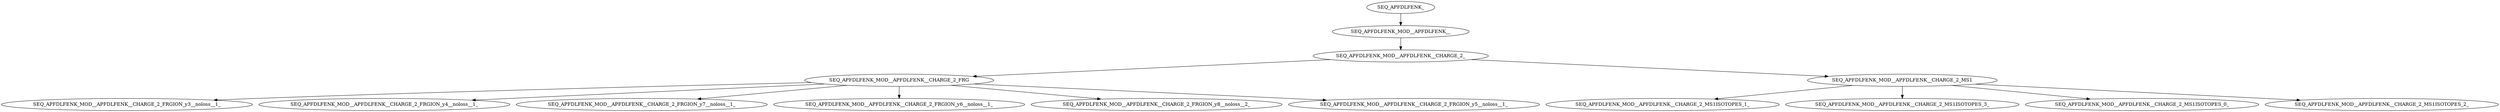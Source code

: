 digraph tree {
    "SEQ_APFDLFENK_";
    "SEQ_APFDLFENK_MOD__APFDLFENK__";
    "SEQ_APFDLFENK_MOD__APFDLFENK__CHARGE_2_";
    "SEQ_APFDLFENK_MOD__APFDLFENK__CHARGE_2_FRG";
    "SEQ_APFDLFENK_MOD__APFDLFENK__CHARGE_2_FRGION_y3__noloss__1_";
    "SEQ_APFDLFENK_MOD__APFDLFENK__CHARGE_2_FRGION_y4__noloss__1_";
    "SEQ_APFDLFENK_MOD__APFDLFENK__CHARGE_2_FRGION_y7__noloss__1_";
    "SEQ_APFDLFENK_MOD__APFDLFENK__CHARGE_2_FRGION_y6__noloss__1_";
    "SEQ_APFDLFENK_MOD__APFDLFENK__CHARGE_2_FRGION_y8__noloss__2_";
    "SEQ_APFDLFENK_MOD__APFDLFENK__CHARGE_2_FRGION_y5__noloss__1_";
    "SEQ_APFDLFENK_MOD__APFDLFENK__CHARGE_2_MS1";
    "SEQ_APFDLFENK_MOD__APFDLFENK__CHARGE_2_MS1ISOTOPES_1_";
    "SEQ_APFDLFENK_MOD__APFDLFENK__CHARGE_2_MS1ISOTOPES_3_";
    "SEQ_APFDLFENK_MOD__APFDLFENK__CHARGE_2_MS1ISOTOPES_0_";
    "SEQ_APFDLFENK_MOD__APFDLFENK__CHARGE_2_MS1ISOTOPES_2_";
    "SEQ_APFDLFENK_" -> "SEQ_APFDLFENK_MOD__APFDLFENK__";
    "SEQ_APFDLFENK_MOD__APFDLFENK__" -> "SEQ_APFDLFENK_MOD__APFDLFENK__CHARGE_2_";
    "SEQ_APFDLFENK_MOD__APFDLFENK__CHARGE_2_" -> "SEQ_APFDLFENK_MOD__APFDLFENK__CHARGE_2_FRG";
    "SEQ_APFDLFENK_MOD__APFDLFENK__CHARGE_2_" -> "SEQ_APFDLFENK_MOD__APFDLFENK__CHARGE_2_MS1";
    "SEQ_APFDLFENK_MOD__APFDLFENK__CHARGE_2_FRG" -> "SEQ_APFDLFENK_MOD__APFDLFENK__CHARGE_2_FRGION_y3__noloss__1_";
    "SEQ_APFDLFENK_MOD__APFDLFENK__CHARGE_2_FRG" -> "SEQ_APFDLFENK_MOD__APFDLFENK__CHARGE_2_FRGION_y4__noloss__1_";
    "SEQ_APFDLFENK_MOD__APFDLFENK__CHARGE_2_FRG" -> "SEQ_APFDLFENK_MOD__APFDLFENK__CHARGE_2_FRGION_y7__noloss__1_";
    "SEQ_APFDLFENK_MOD__APFDLFENK__CHARGE_2_FRG" -> "SEQ_APFDLFENK_MOD__APFDLFENK__CHARGE_2_FRGION_y6__noloss__1_";
    "SEQ_APFDLFENK_MOD__APFDLFENK__CHARGE_2_FRG" -> "SEQ_APFDLFENK_MOD__APFDLFENK__CHARGE_2_FRGION_y8__noloss__2_";
    "SEQ_APFDLFENK_MOD__APFDLFENK__CHARGE_2_FRG" -> "SEQ_APFDLFENK_MOD__APFDLFENK__CHARGE_2_FRGION_y5__noloss__1_";
    "SEQ_APFDLFENK_MOD__APFDLFENK__CHARGE_2_MS1" -> "SEQ_APFDLFENK_MOD__APFDLFENK__CHARGE_2_MS1ISOTOPES_1_";
    "SEQ_APFDLFENK_MOD__APFDLFENK__CHARGE_2_MS1" -> "SEQ_APFDLFENK_MOD__APFDLFENK__CHARGE_2_MS1ISOTOPES_3_";
    "SEQ_APFDLFENK_MOD__APFDLFENK__CHARGE_2_MS1" -> "SEQ_APFDLFENK_MOD__APFDLFENK__CHARGE_2_MS1ISOTOPES_0_";
    "SEQ_APFDLFENK_MOD__APFDLFENK__CHARGE_2_MS1" -> "SEQ_APFDLFENK_MOD__APFDLFENK__CHARGE_2_MS1ISOTOPES_2_";
}
